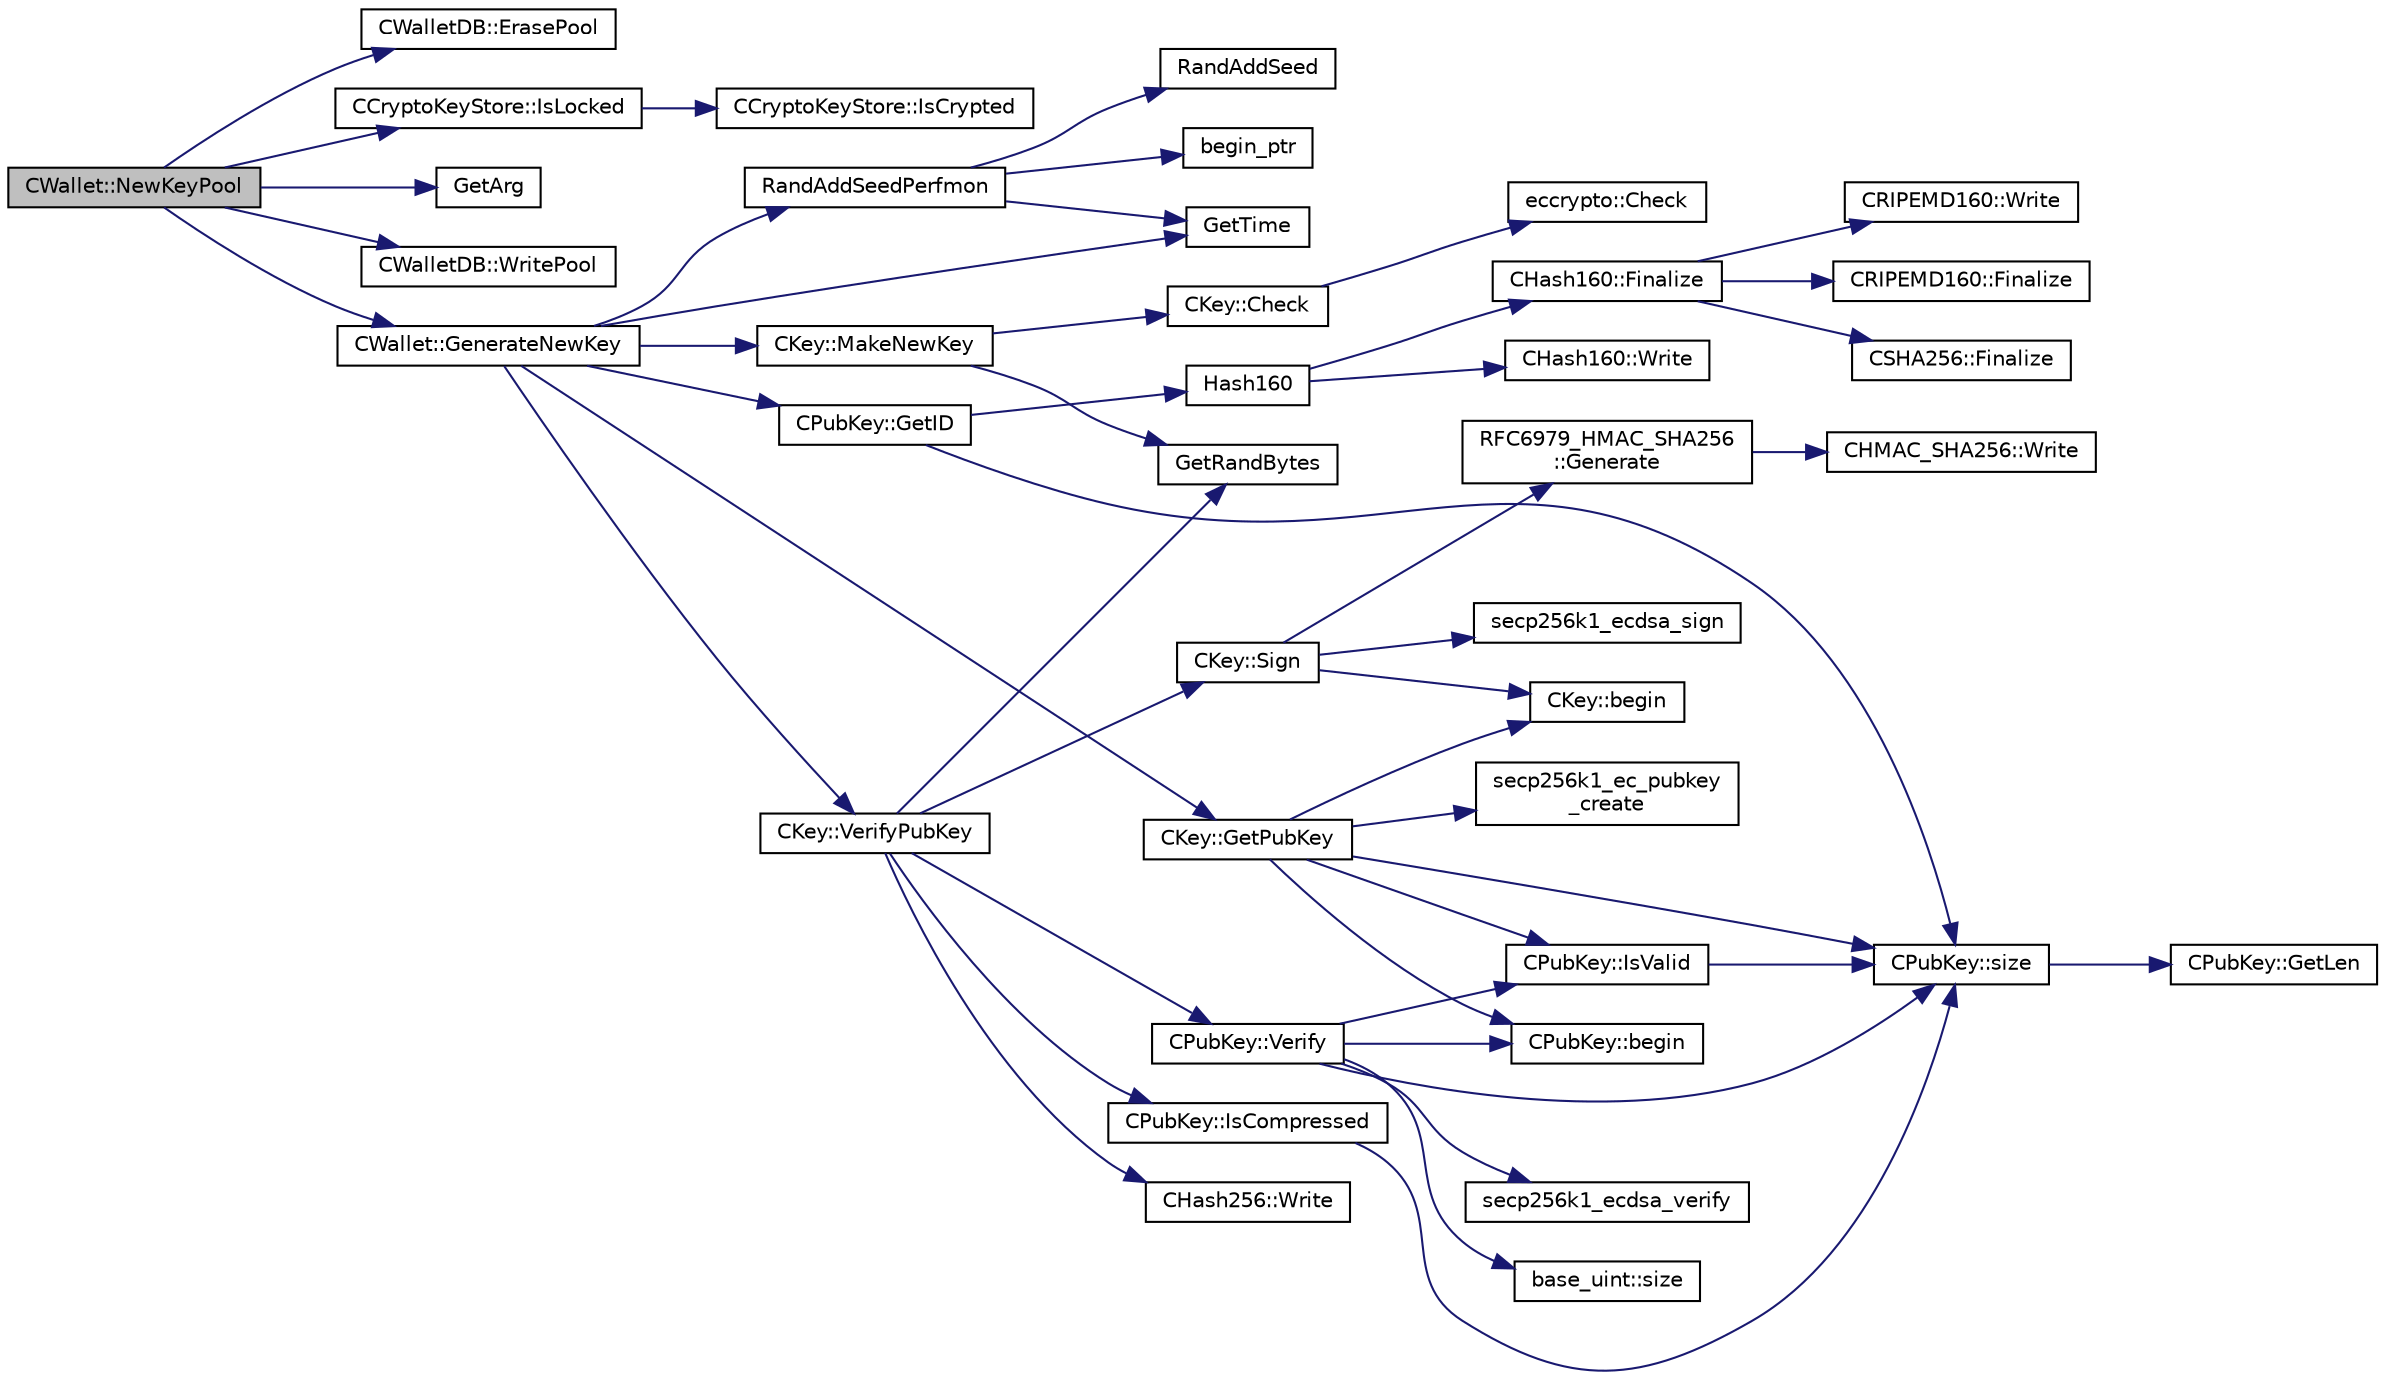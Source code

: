 digraph "CWallet::NewKeyPool"
{
  edge [fontname="Helvetica",fontsize="10",labelfontname="Helvetica",labelfontsize="10"];
  node [fontname="Helvetica",fontsize="10",shape=record];
  rankdir="LR";
  Node1150 [label="CWallet::NewKeyPool",height=0.2,width=0.4,color="black", fillcolor="grey75", style="filled", fontcolor="black"];
  Node1150 -> Node1151 [color="midnightblue",fontsize="10",style="solid",fontname="Helvetica"];
  Node1151 [label="CWalletDB::ErasePool",height=0.2,width=0.4,color="black", fillcolor="white", style="filled",URL="$class_c_wallet_d_b.html#ac78d839fbda5164c4134ab67911139ca"];
  Node1150 -> Node1152 [color="midnightblue",fontsize="10",style="solid",fontname="Helvetica"];
  Node1152 [label="CCryptoKeyStore::IsLocked",height=0.2,width=0.4,color="black", fillcolor="white", style="filled",URL="$class_c_crypto_key_store.html#a52919fa284a3aa10f1b4bd6018b6dbee"];
  Node1152 -> Node1153 [color="midnightblue",fontsize="10",style="solid",fontname="Helvetica"];
  Node1153 [label="CCryptoKeyStore::IsCrypted",height=0.2,width=0.4,color="black", fillcolor="white", style="filled",URL="$class_c_crypto_key_store.html#acc8fed44366c98fb481333ca6e867088"];
  Node1150 -> Node1154 [color="midnightblue",fontsize="10",style="solid",fontname="Helvetica"];
  Node1154 [label="GetArg",height=0.2,width=0.4,color="black", fillcolor="white", style="filled",URL="$util_8cpp.html#a24f685720bf40370e5bd2a192ad50cd8",tooltip="Return string argument or default value. "];
  Node1150 -> Node1155 [color="midnightblue",fontsize="10",style="solid",fontname="Helvetica"];
  Node1155 [label="CWalletDB::WritePool",height=0.2,width=0.4,color="black", fillcolor="white", style="filled",URL="$class_c_wallet_d_b.html#ad43630ad28a68c3e8b1a633f09aa0964"];
  Node1150 -> Node1156 [color="midnightblue",fontsize="10",style="solid",fontname="Helvetica"];
  Node1156 [label="CWallet::GenerateNewKey",height=0.2,width=0.4,color="black", fillcolor="white", style="filled",URL="$group__map_wallet.html#ga061fe7f54f80ec40f856b3e6365c2f4a"];
  Node1156 -> Node1157 [color="midnightblue",fontsize="10",style="solid",fontname="Helvetica"];
  Node1157 [label="RandAddSeedPerfmon",height=0.2,width=0.4,color="black", fillcolor="white", style="filled",URL="$random_8cpp.html#a786af12a87491f8dc24351d93b9833b6"];
  Node1157 -> Node1158 [color="midnightblue",fontsize="10",style="solid",fontname="Helvetica"];
  Node1158 [label="RandAddSeed",height=0.2,width=0.4,color="black", fillcolor="white", style="filled",URL="$random_8cpp.html#ab699fbdf803610a4e2060fd87787f7e0",tooltip="Seed OpenSSL PRNG with additional entropy data. "];
  Node1157 -> Node1159 [color="midnightblue",fontsize="10",style="solid",fontname="Helvetica"];
  Node1159 [label="GetTime",height=0.2,width=0.4,color="black", fillcolor="white", style="filled",URL="$utiltime_8cpp.html#a46fac5fba8ba905b5f9acb364f5d8c6f",tooltip="For unit testing. "];
  Node1157 -> Node1160 [color="midnightblue",fontsize="10",style="solid",fontname="Helvetica"];
  Node1160 [label="begin_ptr",height=0.2,width=0.4,color="black", fillcolor="white", style="filled",URL="$serialize_8h.html#a19966d167c527d2be493ac9aba27c249",tooltip="Get begin pointer of vector (non-const version). "];
  Node1156 -> Node1161 [color="midnightblue",fontsize="10",style="solid",fontname="Helvetica"];
  Node1161 [label="CKey::MakeNewKey",height=0.2,width=0.4,color="black", fillcolor="white", style="filled",URL="$class_c_key.html#a9d12ed9d297e4286250fd7ea6b59e1a5",tooltip="Generate a new private key using a cryptographic PRNG. "];
  Node1161 -> Node1162 [color="midnightblue",fontsize="10",style="solid",fontname="Helvetica"];
  Node1162 [label="GetRandBytes",height=0.2,width=0.4,color="black", fillcolor="white", style="filled",URL="$random_8cpp.html#ada0c29949c4d1ac0cc027d93c4771423",tooltip="Functions to gather random data via the OpenSSL PRNG. "];
  Node1161 -> Node1163 [color="midnightblue",fontsize="10",style="solid",fontname="Helvetica"];
  Node1163 [label="CKey::Check",height=0.2,width=0.4,color="black", fillcolor="white", style="filled",URL="$class_c_key.html#acec869bc75fa8f4d619ab025d367a97c",tooltip="Check whether the 32-byte array pointed to be vch is valid keydata. "];
  Node1163 -> Node1164 [color="midnightblue",fontsize="10",style="solid",fontname="Helvetica"];
  Node1164 [label="eccrypto::Check",height=0.2,width=0.4,color="black", fillcolor="white", style="filled",URL="$namespaceeccrypto.html#a231bdcb32521375b68fbdaf0d952cfd0"];
  Node1156 -> Node1165 [color="midnightblue",fontsize="10",style="solid",fontname="Helvetica"];
  Node1165 [label="CKey::GetPubKey",height=0.2,width=0.4,color="black", fillcolor="white", style="filled",URL="$class_c_key.html#aa1085c59603a62db6ec776300f250337",tooltip="Compute the public key from a private key. "];
  Node1165 -> Node1166 [color="midnightblue",fontsize="10",style="solid",fontname="Helvetica"];
  Node1166 [label="secp256k1_ec_pubkey\l_create",height=0.2,width=0.4,color="black", fillcolor="white", style="filled",URL="$secp256k1_8h.html#a22e1ef593e0d06d40b4f233e91447aa3",tooltip="Compute the public key for a secret key. "];
  Node1165 -> Node1167 [color="midnightblue",fontsize="10",style="solid",fontname="Helvetica"];
  Node1167 [label="CPubKey::begin",height=0.2,width=0.4,color="black", fillcolor="white", style="filled",URL="$class_c_pub_key.html#a859ab9909d68092d6d4fc739237ab358"];
  Node1165 -> Node1168 [color="midnightblue",fontsize="10",style="solid",fontname="Helvetica"];
  Node1168 [label="CKey::begin",height=0.2,width=0.4,color="black", fillcolor="white", style="filled",URL="$class_c_key.html#ab8dee0ad9d933304a22284ee40040847"];
  Node1165 -> Node1169 [color="midnightblue",fontsize="10",style="solid",fontname="Helvetica"];
  Node1169 [label="CPubKey::size",height=0.2,width=0.4,color="black", fillcolor="white", style="filled",URL="$class_c_pub_key.html#a6bb28fcf0a5f799c69f5b7269363b309",tooltip="Simple read-only vector-like interface to the pubkey data. "];
  Node1169 -> Node1170 [color="midnightblue",fontsize="10",style="solid",fontname="Helvetica"];
  Node1170 [label="CPubKey::GetLen",height=0.2,width=0.4,color="black", fillcolor="white", style="filled",URL="$class_c_pub_key.html#a7dc71b3f037c84268dc22de97d7b65fb",tooltip="Compute the length of a pubkey with a given first byte. "];
  Node1165 -> Node1171 [color="midnightblue",fontsize="10",style="solid",fontname="Helvetica"];
  Node1171 [label="CPubKey::IsValid",height=0.2,width=0.4,color="black", fillcolor="white", style="filled",URL="$class_c_pub_key.html#a4fa94293cf8577fd039b9a133f6c7f30"];
  Node1171 -> Node1169 [color="midnightblue",fontsize="10",style="solid",fontname="Helvetica"];
  Node1156 -> Node1172 [color="midnightblue",fontsize="10",style="solid",fontname="Helvetica"];
  Node1172 [label="CKey::VerifyPubKey",height=0.2,width=0.4,color="black", fillcolor="white", style="filled",URL="$class_c_key.html#ac53425b8d0f89067bce781c485101b20",tooltip="Verify thoroughly whether a private key and a public key match. "];
  Node1172 -> Node1173 [color="midnightblue",fontsize="10",style="solid",fontname="Helvetica"];
  Node1173 [label="CPubKey::IsCompressed",height=0.2,width=0.4,color="black", fillcolor="white", style="filled",URL="$class_c_pub_key.html#a25f8b70340ad20ddab0f80ec4cee9396",tooltip="Check whether this is a compressed public key. "];
  Node1173 -> Node1169 [color="midnightblue",fontsize="10",style="solid",fontname="Helvetica"];
  Node1172 -> Node1162 [color="midnightblue",fontsize="10",style="solid",fontname="Helvetica"];
  Node1172 -> Node1174 [color="midnightblue",fontsize="10",style="solid",fontname="Helvetica"];
  Node1174 [label="CHash256::Write",height=0.2,width=0.4,color="black", fillcolor="white", style="filled",URL="$class_c_hash256.html#a9cc25033c6435cb28e2e8e377c949a7a"];
  Node1172 -> Node1175 [color="midnightblue",fontsize="10",style="solid",fontname="Helvetica"];
  Node1175 [label="CKey::Sign",height=0.2,width=0.4,color="black", fillcolor="white", style="filled",URL="$class_c_key.html#aa9b184a4a71d3e1a40aab360cf68e86c",tooltip="Create a DER-serialized signature. "];
  Node1175 -> Node1168 [color="midnightblue",fontsize="10",style="solid",fontname="Helvetica"];
  Node1175 -> Node1176 [color="midnightblue",fontsize="10",style="solid",fontname="Helvetica"];
  Node1176 [label="RFC6979_HMAC_SHA256\l::Generate",height=0.2,width=0.4,color="black", fillcolor="white", style="filled",URL="$class_r_f_c6979___h_m_a_c___s_h_a256.html#a9f841d552097f528631538e9939e0f70",tooltip="Generate a byte array. "];
  Node1176 -> Node1177 [color="midnightblue",fontsize="10",style="solid",fontname="Helvetica"];
  Node1177 [label="CHMAC_SHA256::Write",height=0.2,width=0.4,color="black", fillcolor="white", style="filled",URL="$class_c_h_m_a_c___s_h_a256.html#a24ac9cf00e60d8028ab79df4aed984ff"];
  Node1175 -> Node1178 [color="midnightblue",fontsize="10",style="solid",fontname="Helvetica"];
  Node1178 [label="secp256k1_ecdsa_sign",height=0.2,width=0.4,color="black", fillcolor="white", style="filled",URL="$secp256k1_8h.html#a404cd9e314fed41b71233ff8beb4703f",tooltip="Create an ECDSA signature. "];
  Node1172 -> Node1179 [color="midnightblue",fontsize="10",style="solid",fontname="Helvetica"];
  Node1179 [label="CPubKey::Verify",height=0.2,width=0.4,color="black", fillcolor="white", style="filled",URL="$class_c_pub_key.html#a5b3fef213b227394ca9d0a1e3baa957e",tooltip="Verify a DER signature (~72 bytes). "];
  Node1179 -> Node1171 [color="midnightblue",fontsize="10",style="solid",fontname="Helvetica"];
  Node1179 -> Node1180 [color="midnightblue",fontsize="10",style="solid",fontname="Helvetica"];
  Node1180 [label="secp256k1_ecdsa_verify",height=0.2,width=0.4,color="black", fillcolor="white", style="filled",URL="$secp256k1_8h.html#a036c40da27ed92a1054da4226660127a",tooltip="Verify an ECDSA signature. "];
  Node1179 -> Node1181 [color="midnightblue",fontsize="10",style="solid",fontname="Helvetica"];
  Node1181 [label="base_uint::size",height=0.2,width=0.4,color="black", fillcolor="white", style="filled",URL="$classbase__uint.html#a1f49b034e686269601ea89b0319b8004"];
  Node1179 -> Node1167 [color="midnightblue",fontsize="10",style="solid",fontname="Helvetica"];
  Node1179 -> Node1169 [color="midnightblue",fontsize="10",style="solid",fontname="Helvetica"];
  Node1156 -> Node1159 [color="midnightblue",fontsize="10",style="solid",fontname="Helvetica"];
  Node1156 -> Node1182 [color="midnightblue",fontsize="10",style="solid",fontname="Helvetica"];
  Node1182 [label="CPubKey::GetID",height=0.2,width=0.4,color="black", fillcolor="white", style="filled",URL="$class_c_pub_key.html#a2675f7e6f72eff68e7a5227289feb021",tooltip="Get the KeyID of this public key (hash of its serialization) "];
  Node1182 -> Node1183 [color="midnightblue",fontsize="10",style="solid",fontname="Helvetica"];
  Node1183 [label="Hash160",height=0.2,width=0.4,color="black", fillcolor="white", style="filled",URL="$hash_8h.html#a4490f70ddae16e9e48460a0416a48a6b",tooltip="Compute the 160-bit hash an object. "];
  Node1183 -> Node1184 [color="midnightblue",fontsize="10",style="solid",fontname="Helvetica"];
  Node1184 [label="CHash160::Write",height=0.2,width=0.4,color="black", fillcolor="white", style="filled",URL="$class_c_hash160.html#af56cdd9443013eb68b246aa8450217f2"];
  Node1183 -> Node1185 [color="midnightblue",fontsize="10",style="solid",fontname="Helvetica"];
  Node1185 [label="CHash160::Finalize",height=0.2,width=0.4,color="black", fillcolor="white", style="filled",URL="$class_c_hash160.html#a9bb08e1772002ae1a5d85017ba7952ee"];
  Node1185 -> Node1186 [color="midnightblue",fontsize="10",style="solid",fontname="Helvetica"];
  Node1186 [label="CSHA256::Finalize",height=0.2,width=0.4,color="black", fillcolor="white", style="filled",URL="$class_c_s_h_a256.html#a4259230be0caefa590bc324fc12b9b90"];
  Node1185 -> Node1187 [color="midnightblue",fontsize="10",style="solid",fontname="Helvetica"];
  Node1187 [label="CRIPEMD160::Write",height=0.2,width=0.4,color="black", fillcolor="white", style="filled",URL="$class_c_r_i_p_e_m_d160.html#a221143b9d94af623d07c4f4ba1bf6007"];
  Node1185 -> Node1188 [color="midnightblue",fontsize="10",style="solid",fontname="Helvetica"];
  Node1188 [label="CRIPEMD160::Finalize",height=0.2,width=0.4,color="black", fillcolor="white", style="filled",URL="$class_c_r_i_p_e_m_d160.html#a2a11566fbf9d1339b819833313fc4e51"];
  Node1182 -> Node1169 [color="midnightblue",fontsize="10",style="solid",fontname="Helvetica"];
}
